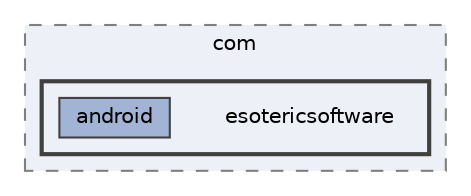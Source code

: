 digraph "external/spine-runtimes/spine-android/spine-android/src/androidTest/java/com/esotericsoftware"
{
 // LATEX_PDF_SIZE
  bgcolor="transparent";
  edge [fontname=Helvetica,fontsize=10,labelfontname=Helvetica,labelfontsize=10];
  node [fontname=Helvetica,fontsize=10,shape=box,height=0.2,width=0.4];
  compound=true
  subgraph clusterdir_af6ace16732be96a37d7248eab856389 {
    graph [ bgcolor="#edf0f7", pencolor="grey50", label="com", fontname=Helvetica,fontsize=10 style="filled,dashed", URL="dir_af6ace16732be96a37d7248eab856389.html",tooltip=""]
  subgraph clusterdir_42f6d9b58660e41a059ee6bbe2906f19 {
    graph [ bgcolor="#edf0f7", pencolor="grey25", label="", fontname=Helvetica,fontsize=10 style="filled,bold", URL="dir_42f6d9b58660e41a059ee6bbe2906f19.html",tooltip=""]
    dir_42f6d9b58660e41a059ee6bbe2906f19 [shape=plaintext, label="esotericsoftware"];
  dir_01637209ba1613c816300c3893eb6846 [label="android", fillcolor="#a2b4d6", color="grey25", style="filled", URL="dir_01637209ba1613c816300c3893eb6846.html",tooltip=""];
  }
  }
}
